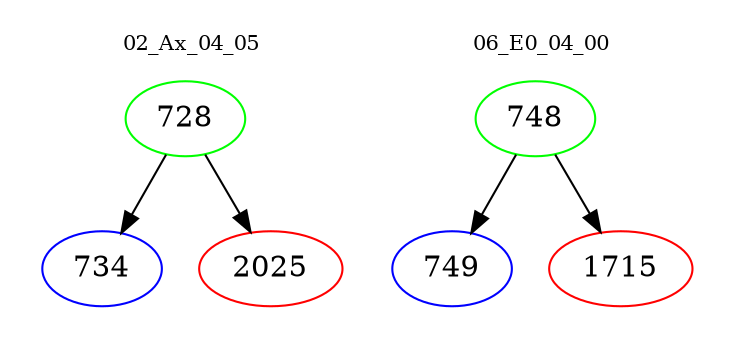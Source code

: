 digraph{
subgraph cluster_0 {
color = white
label = "02_Ax_04_05";
fontsize=10;
T0_728 [label="728", color="green"]
T0_728 -> T0_734 [color="black"]
T0_734 [label="734", color="blue"]
T0_728 -> T0_2025 [color="black"]
T0_2025 [label="2025", color="red"]
}
subgraph cluster_1 {
color = white
label = "06_E0_04_00";
fontsize=10;
T1_748 [label="748", color="green"]
T1_748 -> T1_749 [color="black"]
T1_749 [label="749", color="blue"]
T1_748 -> T1_1715 [color="black"]
T1_1715 [label="1715", color="red"]
}
}
